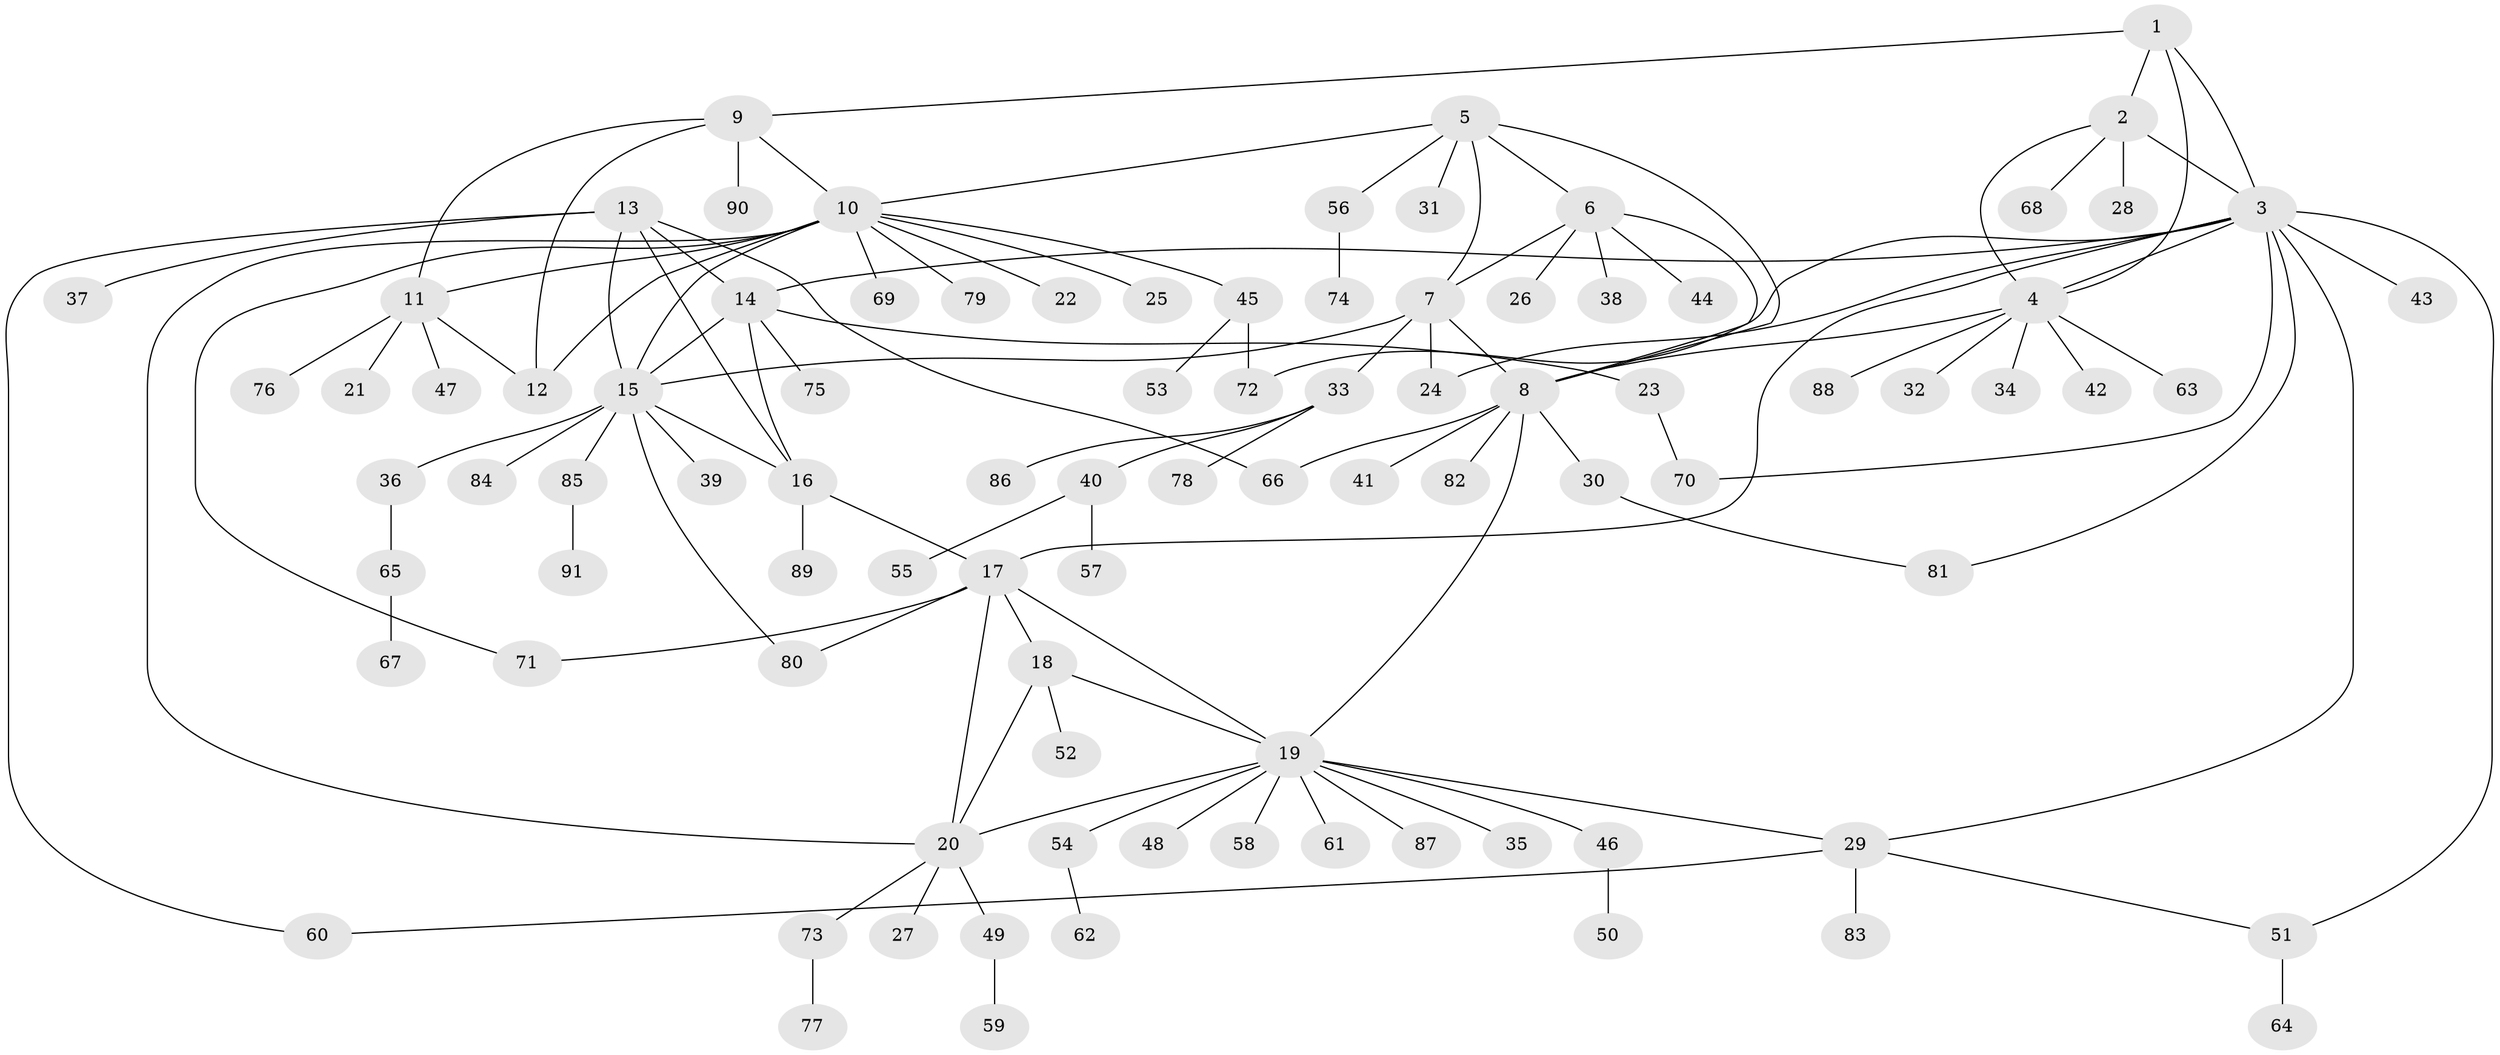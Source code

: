 // Generated by graph-tools (version 1.1) at 2025/37/03/09/25 02:37:27]
// undirected, 91 vertices, 121 edges
graph export_dot {
graph [start="1"]
  node [color=gray90,style=filled];
  1;
  2;
  3;
  4;
  5;
  6;
  7;
  8;
  9;
  10;
  11;
  12;
  13;
  14;
  15;
  16;
  17;
  18;
  19;
  20;
  21;
  22;
  23;
  24;
  25;
  26;
  27;
  28;
  29;
  30;
  31;
  32;
  33;
  34;
  35;
  36;
  37;
  38;
  39;
  40;
  41;
  42;
  43;
  44;
  45;
  46;
  47;
  48;
  49;
  50;
  51;
  52;
  53;
  54;
  55;
  56;
  57;
  58;
  59;
  60;
  61;
  62;
  63;
  64;
  65;
  66;
  67;
  68;
  69;
  70;
  71;
  72;
  73;
  74;
  75;
  76;
  77;
  78;
  79;
  80;
  81;
  82;
  83;
  84;
  85;
  86;
  87;
  88;
  89;
  90;
  91;
  1 -- 2;
  1 -- 3;
  1 -- 4;
  1 -- 9;
  2 -- 3;
  2 -- 4;
  2 -- 28;
  2 -- 68;
  3 -- 4;
  3 -- 14;
  3 -- 17;
  3 -- 24;
  3 -- 29;
  3 -- 43;
  3 -- 51;
  3 -- 70;
  3 -- 72;
  3 -- 81;
  4 -- 8;
  4 -- 32;
  4 -- 34;
  4 -- 42;
  4 -- 63;
  4 -- 88;
  5 -- 6;
  5 -- 7;
  5 -- 8;
  5 -- 10;
  5 -- 31;
  5 -- 56;
  6 -- 7;
  6 -- 8;
  6 -- 26;
  6 -- 38;
  6 -- 44;
  7 -- 8;
  7 -- 15;
  7 -- 24;
  7 -- 33;
  8 -- 19;
  8 -- 30;
  8 -- 41;
  8 -- 66;
  8 -- 82;
  9 -- 10;
  9 -- 11;
  9 -- 12;
  9 -- 90;
  10 -- 11;
  10 -- 12;
  10 -- 15;
  10 -- 20;
  10 -- 22;
  10 -- 25;
  10 -- 45;
  10 -- 69;
  10 -- 71;
  10 -- 79;
  11 -- 12;
  11 -- 21;
  11 -- 47;
  11 -- 76;
  13 -- 14;
  13 -- 15;
  13 -- 16;
  13 -- 37;
  13 -- 60;
  13 -- 66;
  14 -- 15;
  14 -- 16;
  14 -- 23;
  14 -- 75;
  15 -- 16;
  15 -- 36;
  15 -- 39;
  15 -- 80;
  15 -- 84;
  15 -- 85;
  16 -- 17;
  16 -- 89;
  17 -- 18;
  17 -- 19;
  17 -- 20;
  17 -- 71;
  17 -- 80;
  18 -- 19;
  18 -- 20;
  18 -- 52;
  19 -- 20;
  19 -- 29;
  19 -- 35;
  19 -- 46;
  19 -- 48;
  19 -- 54;
  19 -- 58;
  19 -- 61;
  19 -- 87;
  20 -- 27;
  20 -- 49;
  20 -- 73;
  23 -- 70;
  29 -- 51;
  29 -- 60;
  29 -- 83;
  30 -- 81;
  33 -- 40;
  33 -- 78;
  33 -- 86;
  36 -- 65;
  40 -- 55;
  40 -- 57;
  45 -- 53;
  45 -- 72;
  46 -- 50;
  49 -- 59;
  51 -- 64;
  54 -- 62;
  56 -- 74;
  65 -- 67;
  73 -- 77;
  85 -- 91;
}
